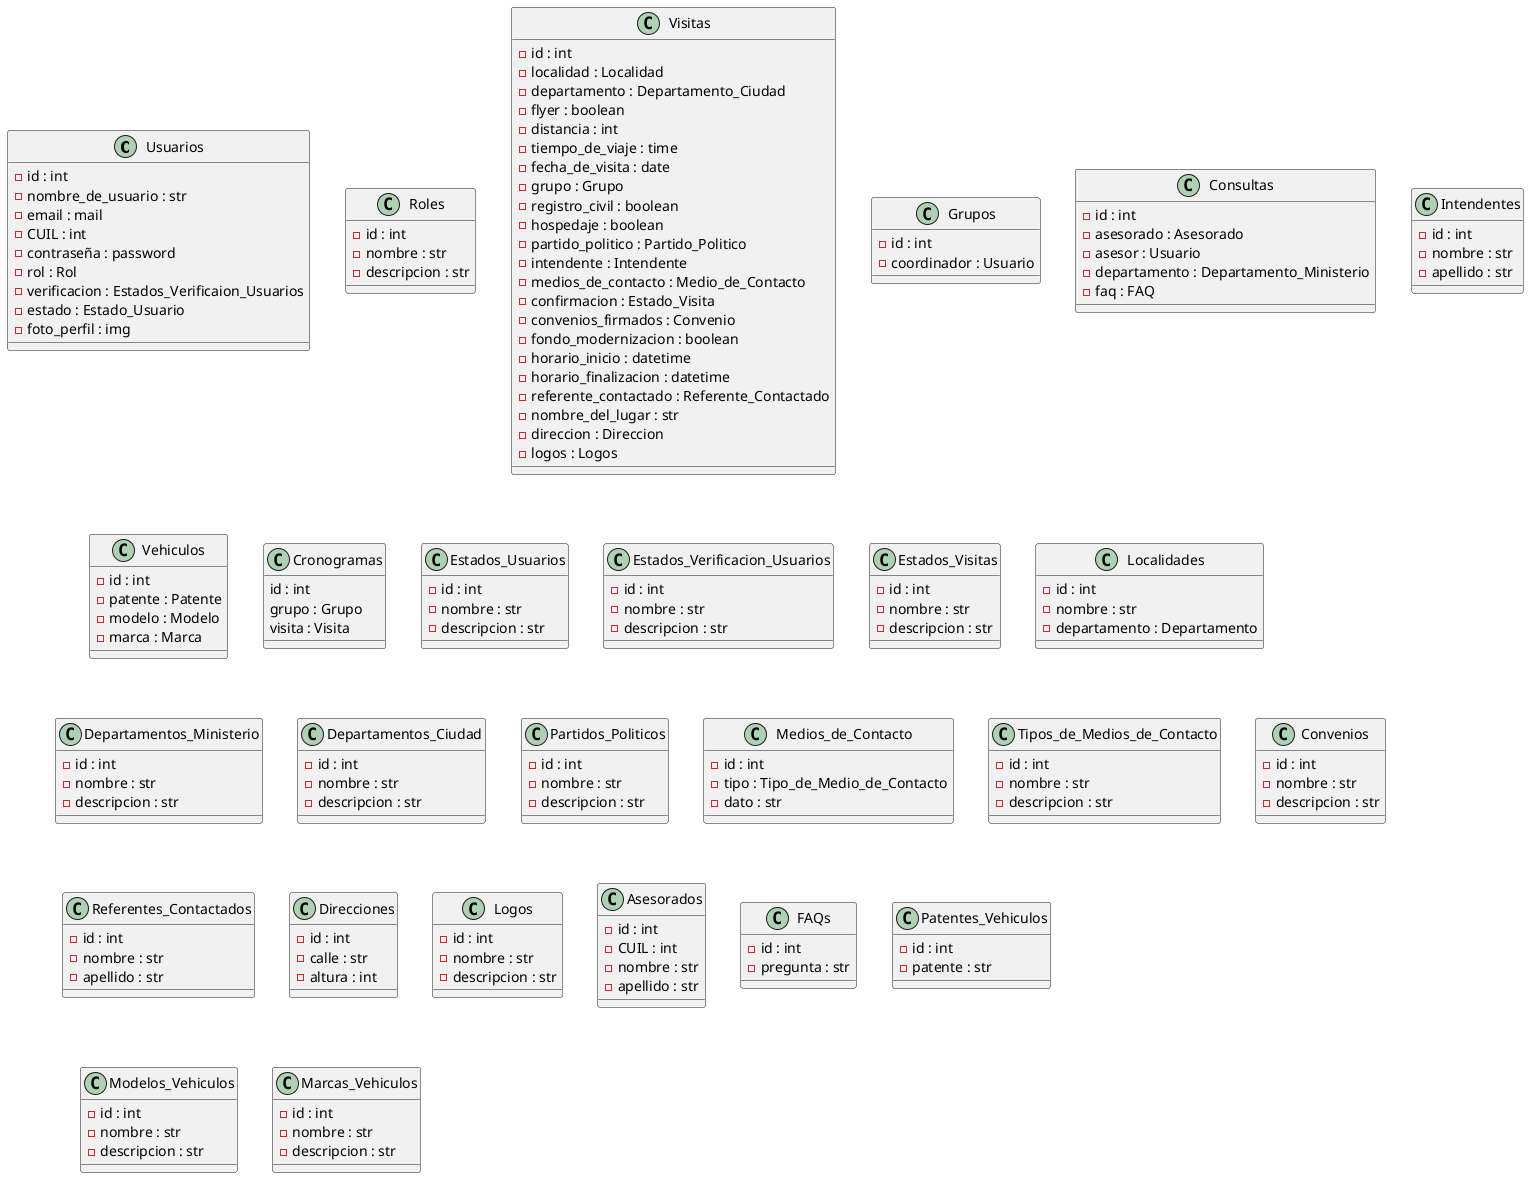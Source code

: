 @startuml Diagram

class Usuarios {
    -id : int
    -nombre_de_usuario : str
    -email : mail
    -CUIL : int
    -contraseña : password
    -rol : Rol
    -verificacion : Estados_Verificaion_Usuarios
    -estado : Estado_Usuario
    -foto_perfil : img
}

class Roles {
    -id : int
    -nombre : str
    -descripcion : str
}

class Visitas {
    -id : int
    -localidad : Localidad
    -departamento : Departamento_Ciudad
    -flyer : boolean
    -distancia : int
    -tiempo_de_viaje : time
    -fecha_de_visita : date
    -grupo : Grupo
    -registro_civil : boolean
    -hospedaje : boolean
    -partido_politico : Partido_Politico
    -intendente : Intendente
    -medios_de_contacto : Medio_de_Contacto
    -confirmacion : Estado_Visita
    -convenios_firmados : Convenio
    -fondo_modernizacion : boolean
    -horario_inicio : datetime
    -horario_finalizacion : datetime
    -referente_contactado : Referente_Contactado
    -nombre_del_lugar : str
    -direccion : Direccion
    -logos : Logos
}

class Grupos {
    -id : int
    -coordinador : Usuario
}

class Consultas {
    -id : int
    -asesorado : Asesorado
    -asesor : Usuario
    -departamento : Departamento_Ministerio
    -faq : FAQ
}

class Intendentes {
    -id : int
    -nombre : str
    -apellido : str
}

class Vehiculos {
    -id : int
    -patente : Patente
    -modelo : Modelo
    -marca : Marca
}

class Cronogramas {
    id : int
    grupo : Grupo
    visita : Visita
}

class Estados_Usuarios {
    -id : int
    -nombre : str
    -descripcion : str
}

class Estados_Verificacion_Usuarios {
    -id : int
    -nombre : str
    -descripcion : str
}

class Estados_Visitas {
    -id : int
    -nombre : str
    -descripcion : str
}

class Localidades {
    -id : int
    -nombre : str
    -departamento : Departamento
}

class Departamentos_Ministerio {
    -id : int
    -nombre : str
    -descripcion : str
}

class Departamentos_Ciudad {
    -id : int
    -nombre : str
    -descripcion : str
}

class Partidos_Politicos {
    -id : int
    -nombre : str
    -descripcion : str
}

class Medios_de_Contacto {
    -id : int
    -tipo : Tipo_de_Medio_de_Contacto
    -dato : str
}

class Tipos_de_Medios_de_Contacto {
    -id : int
    -nombre : str
    -descripcion : str
}

class Convenios {
    -id : int
    -nombre : str
    -descripcion : str
}

class Referentes_Contactados {
    -id : int
    -nombre : str
    -apellido : str
}

class Direcciones {
    -id : int
    -calle : str
    -altura : int
}

class Logos {
    -id : int
    -nombre : str
    -descripcion : str
}

class Asesorados {
    -id : int
    -CUIL : int
    -nombre : str
    -apellido : str
}

class FAQs {
    -id : int
    -pregunta : str
}

class Patentes_Vehiculos {
    -id : int
    -patente : str
}

class Modelos_Vehiculos {
    -id : int
    -nombre : str
    -descripcion : str
}

class Marcas_Vehiculos {
    -id : int
    -nombre : str
    -descripcion : str
}

@enduml